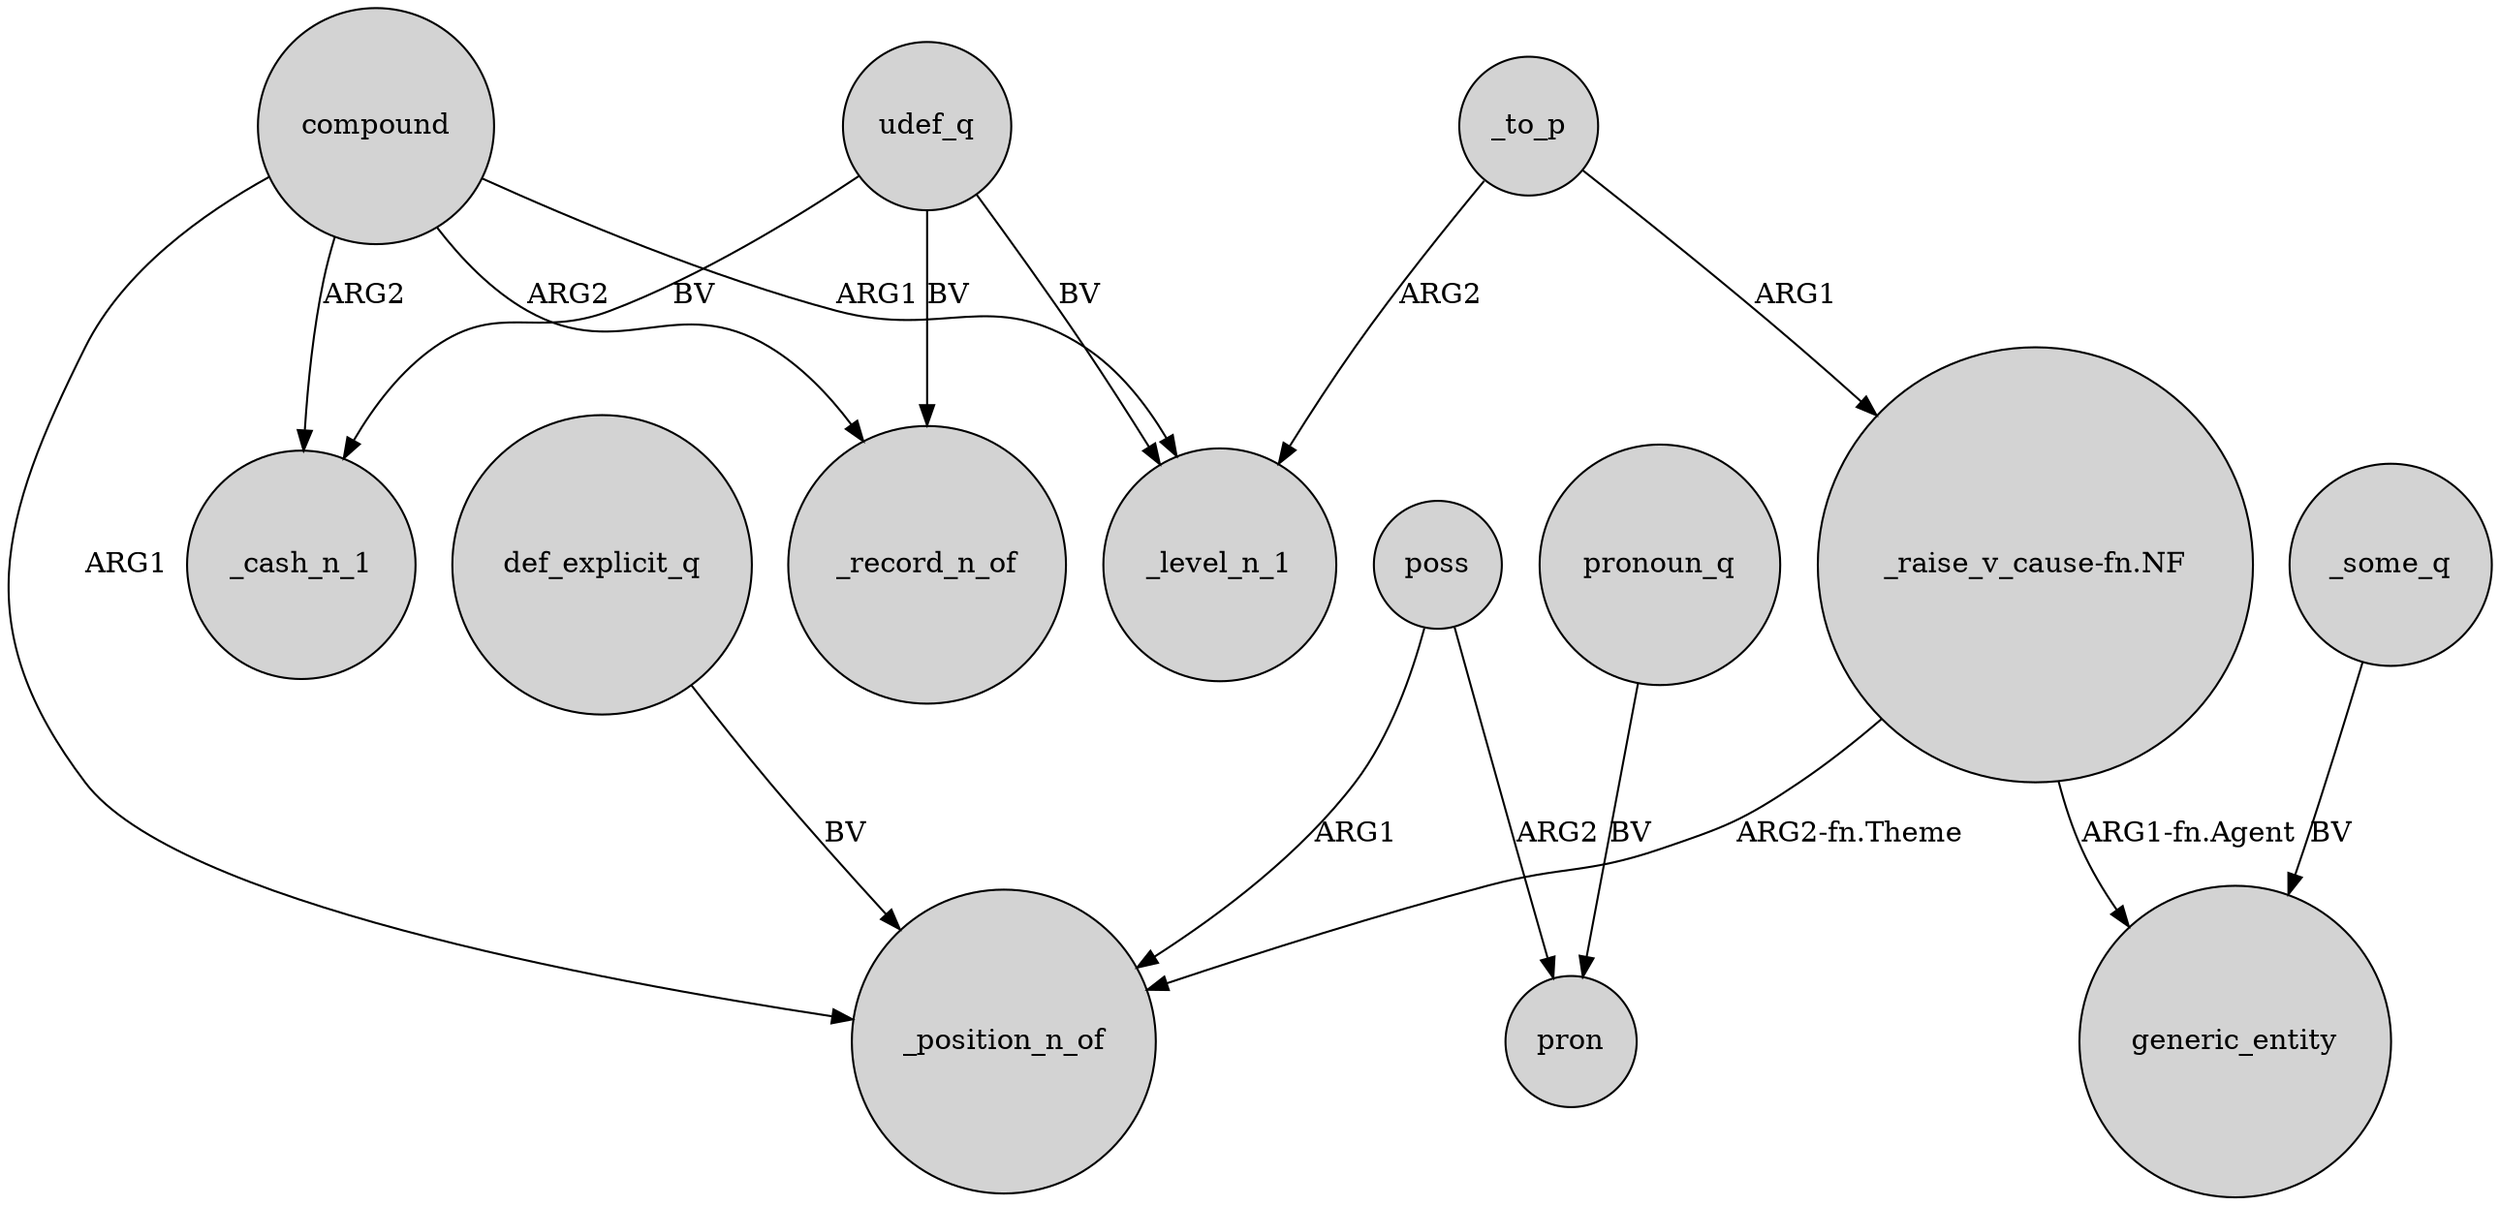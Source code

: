 digraph {
	node [shape=circle style=filled]
	udef_q -> _cash_n_1 [label=BV]
	"_raise_v_cause-fn.NF" -> generic_entity [label="ARG1-fn.Agent"]
	poss -> _position_n_of [label=ARG1]
	compound -> _cash_n_1 [label=ARG2]
	"_raise_v_cause-fn.NF" -> _position_n_of [label="ARG2-fn.Theme"]
	poss -> pron [label=ARG2]
	compound -> _position_n_of [label=ARG1]
	compound -> _level_n_1 [label=ARG1]
	def_explicit_q -> _position_n_of [label=BV]
	compound -> _record_n_of [label=ARG2]
	_some_q -> generic_entity [label=BV]
	udef_q -> _record_n_of [label=BV]
	_to_p -> _level_n_1 [label=ARG2]
	_to_p -> "_raise_v_cause-fn.NF" [label=ARG1]
	udef_q -> _level_n_1 [label=BV]
	pronoun_q -> pron [label=BV]
}
